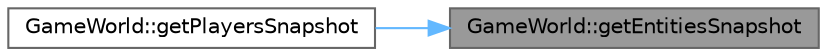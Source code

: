 digraph "GameWorld::getEntitiesSnapshot"
{
 // LATEX_PDF_SIZE
  bgcolor="transparent";
  edge [fontname=Helvetica,fontsize=10,labelfontname=Helvetica,labelfontsize=10];
  node [fontname=Helvetica,fontsize=10,shape=box,height=0.2,width=0.4];
  rankdir="RL";
  Node1 [id="Node000001",label="GameWorld::getEntitiesSnapshot",height=0.2,width=0.4,color="gray40", fillcolor="grey60", style="filled", fontcolor="black",tooltip="Gets a snapshot of all entities in the world."];
  Node1 -> Node2 [id="edge1_Node000001_Node000002",dir="back",color="steelblue1",style="solid",tooltip=" "];
  Node2 [id="Node000002",label="GameWorld::getPlayersSnapshot",height=0.2,width=0.4,color="grey40", fillcolor="white", style="filled",URL="$classGameWorld.html#a21c1929e3c38584f5749a233f3b4ae8c",tooltip="Gets a snapshot of only player entities."];
}

